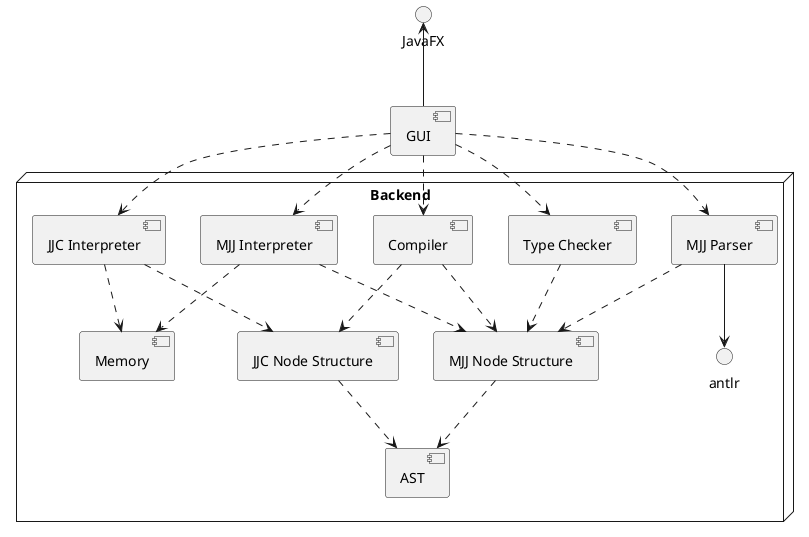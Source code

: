 @startuml modules
node "Backend" {
together {
    [MJJ Node Structure] as MJJNS
    [JJC Node Structure] as JJCNS
    [AST] <.up. MJJNS
    [AST] <.up. JJCNS
  }

    [MJJ Parser] as parser
    parser ..> MJJNS
    antlr <-u- parser

    MJJNS <.up. [Compiler]
    JJCNS <.up. [Compiler]

    [Memory] as mem
    [JJC Interpreter] as JJCI
    [MJJ Interpreter] as MJJI
    MJJI ..> MJJNS
    MJJI ..> mem
    JJCI ..> JJCNS
    JJCI ..> mem

    [Type Checker] ..> MJJNS
}

[GUI] ..> Compiler
[GUI] ..> [Type Checker]
[GUI] ..> MJJI
[GUI] ..> JJCI
[GUI] ..> parser
JavaFX <-- [GUI]
@enduml